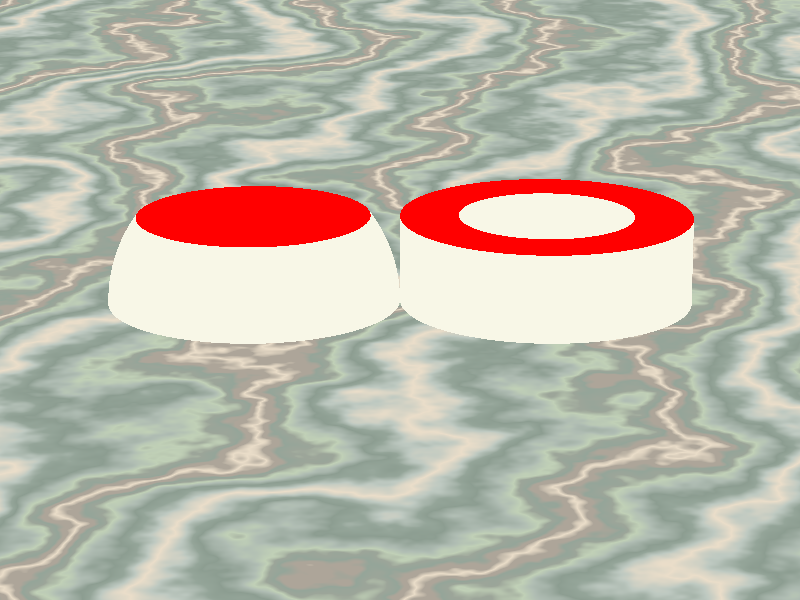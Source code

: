 //CAVALIERI EXAMPLE WITH HEMISPHERE AND (CYLINDER MINUS CONE)

//Files with predefined colors and textures
#include "colors.inc"
#include "glass.inc"
#include "golds.inc"
#include "metals.inc"
#include "stones.inc"
#include "woods.inc"

//Place the camera
camera {
  sky <0,0,1>          //Don't change this
  direction <-1,0,0>   //Don't change this  
  right <-4/3,0,0>     //Don't change this
  location  <10,0,3>  //Camera location
  look_at   <0,0,0>    //Where camera is pointing
  angle 15      //Angle of the view--increase to see more, decrease to see less
}

//Ambient light to "brighten up" darker pictures
global_settings { ambient_light White }

//Place a light--you can have more than one!
light_source {
  <0,0,5>       //Change this if you want to put the light at a different point
  color White        //Multiplying by 2 doubles the brightness
}  

light_source{ <5,5,5> color White}

//Set a background color
background { color White }

plane {<0,0,1>,0 texture {T_Stone24}}

intersection{

union{
sphere { <0, -.5, 0>, 0.5 texture{T_Silver_1A}}  
difference{
cylinder { <0, .5, 0>, <0, .5, .5>, .5 texture{T_Silver_1A}} 
cone { <0, .5, .5>, .5, <0, .5, 0>, 0 texture{T_Silver_1A}}
}
}

plane{<0,0,1>,.3 pigment {color Red}}

}
